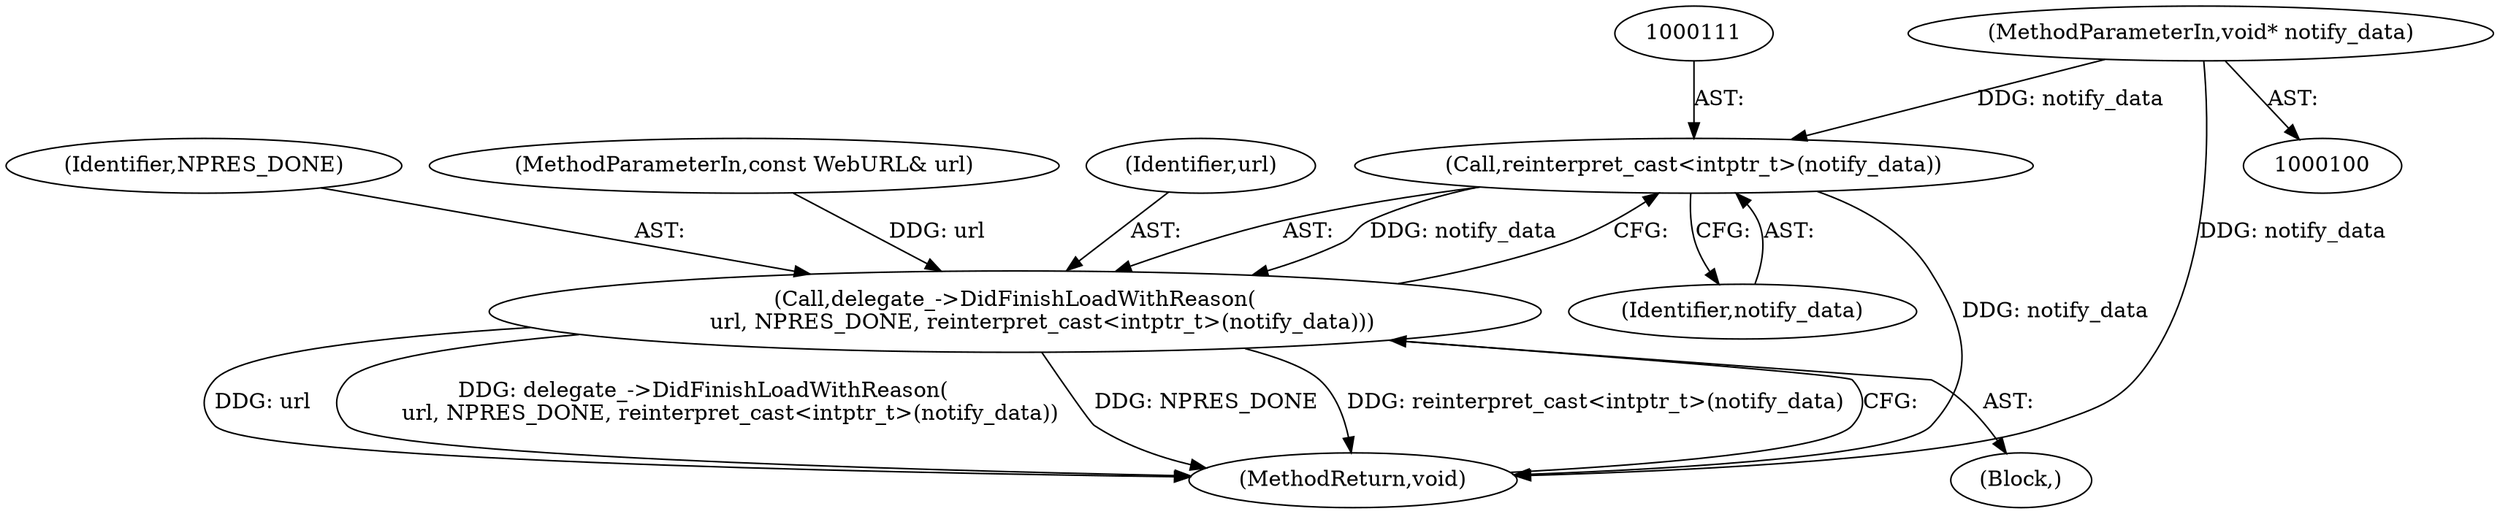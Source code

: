 digraph "1_Chrome_ea3d1d84be3d6f97bf50e76511c9e26af6895533_44@pointer" {
"1000102" [label="(MethodParameterIn,void* notify_data)"];
"1000110" [label="(Call,reinterpret_cast<intptr_t>(notify_data))"];
"1000107" [label="(Call,delegate_->DidFinishLoadWithReason(\n        url, NPRES_DONE, reinterpret_cast<intptr_t>(notify_data)))"];
"1000106" [label="(Block,)"];
"1000101" [label="(MethodParameterIn,const WebURL& url)"];
"1000113" [label="(MethodReturn,void)"];
"1000108" [label="(Identifier,url)"];
"1000107" [label="(Call,delegate_->DidFinishLoadWithReason(\n        url, NPRES_DONE, reinterpret_cast<intptr_t>(notify_data)))"];
"1000110" [label="(Call,reinterpret_cast<intptr_t>(notify_data))"];
"1000102" [label="(MethodParameterIn,void* notify_data)"];
"1000112" [label="(Identifier,notify_data)"];
"1000109" [label="(Identifier,NPRES_DONE)"];
"1000102" -> "1000100"  [label="AST: "];
"1000102" -> "1000113"  [label="DDG: notify_data"];
"1000102" -> "1000110"  [label="DDG: notify_data"];
"1000110" -> "1000107"  [label="AST: "];
"1000110" -> "1000112"  [label="CFG: "];
"1000111" -> "1000110"  [label="AST: "];
"1000112" -> "1000110"  [label="AST: "];
"1000107" -> "1000110"  [label="CFG: "];
"1000110" -> "1000113"  [label="DDG: notify_data"];
"1000110" -> "1000107"  [label="DDG: notify_data"];
"1000107" -> "1000106"  [label="AST: "];
"1000108" -> "1000107"  [label="AST: "];
"1000109" -> "1000107"  [label="AST: "];
"1000113" -> "1000107"  [label="CFG: "];
"1000107" -> "1000113"  [label="DDG: url"];
"1000107" -> "1000113"  [label="DDG: delegate_->DidFinishLoadWithReason(\n        url, NPRES_DONE, reinterpret_cast<intptr_t>(notify_data))"];
"1000107" -> "1000113"  [label="DDG: NPRES_DONE"];
"1000107" -> "1000113"  [label="DDG: reinterpret_cast<intptr_t>(notify_data)"];
"1000101" -> "1000107"  [label="DDG: url"];
}
